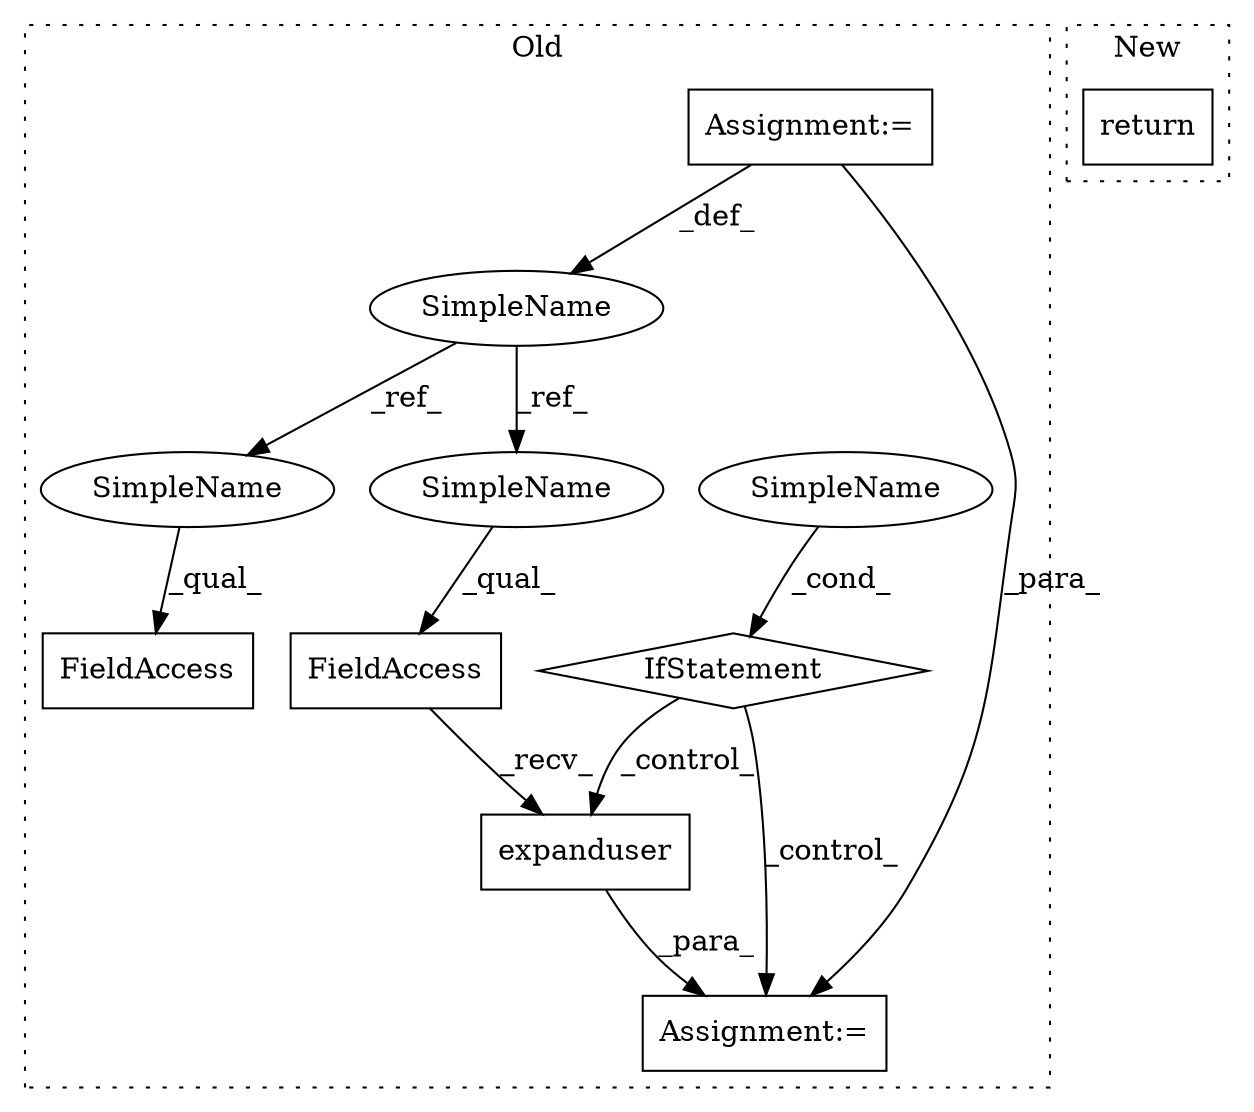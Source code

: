 digraph G {
subgraph cluster0 {
1 [label="expanduser" a="32" s="372,400" l="11,1" shape="box"];
3 [label="FieldAccess" a="22" s="364" l="7" shape="box"];
4 [label="Assignment:=" a="7" s="343" l="1" shape="box"];
5 [label="SimpleName" a="42" s="149" l="2" shape="ellipse"];
6 [label="FieldAccess" a="22" s="483" l="7" shape="box"];
7 [label="Assignment:=" a="7" s="149" l="2" shape="box"];
8 [label="IfStatement" a="25" s="190,218" l="4,2" shape="diamond"];
9 [label="SimpleName" a="42" s="" l="" shape="ellipse"];
10 [label="SimpleName" a="42" s="364" l="2" shape="ellipse"];
11 [label="SimpleName" a="42" s="483" l="2" shape="ellipse"];
label = "Old";
style="dotted";
}
subgraph cluster1 {
2 [label="return" a="41" s="1774" l="7" shape="box"];
label = "New";
style="dotted";
}
1 -> 4 [label="_para_"];
3 -> 1 [label="_recv_"];
5 -> 11 [label="_ref_"];
5 -> 10 [label="_ref_"];
7 -> 5 [label="_def_"];
7 -> 4 [label="_para_"];
8 -> 1 [label="_control_"];
8 -> 4 [label="_control_"];
9 -> 8 [label="_cond_"];
10 -> 3 [label="_qual_"];
11 -> 6 [label="_qual_"];
}